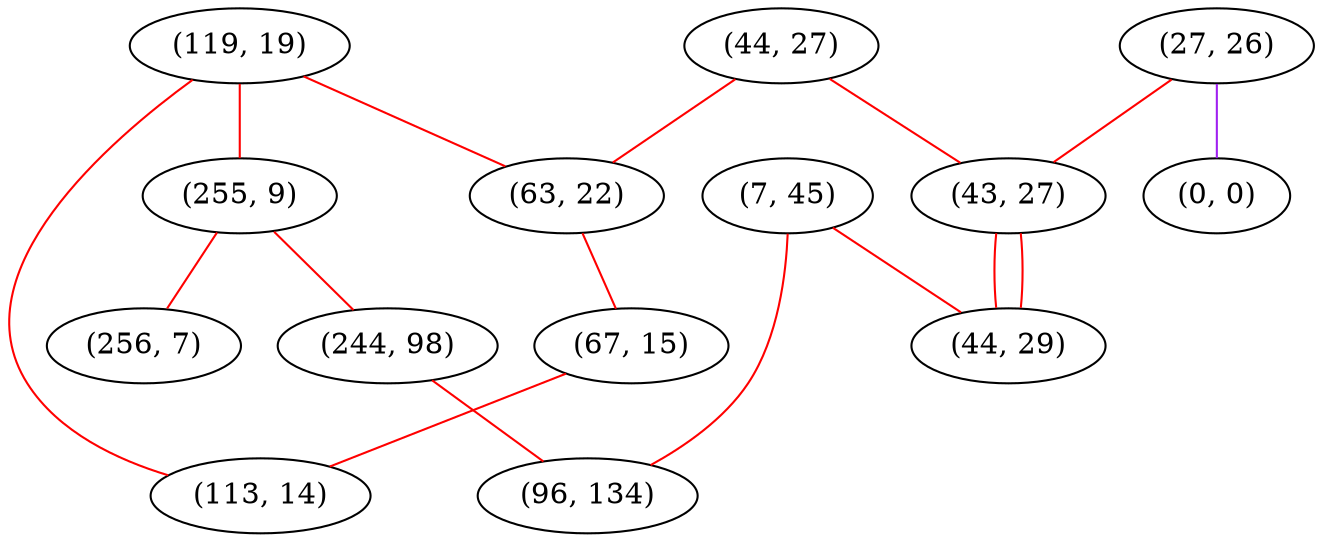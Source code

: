 graph "" {
"(119, 19)";
"(27, 26)";
"(0, 0)";
"(44, 27)";
"(255, 9)";
"(244, 98)";
"(7, 45)";
"(256, 7)";
"(96, 134)";
"(63, 22)";
"(43, 27)";
"(44, 29)";
"(67, 15)";
"(113, 14)";
"(119, 19)" -- "(63, 22)"  [color=red, key=0, weight=1];
"(119, 19)" -- "(113, 14)"  [color=red, key=0, weight=1];
"(119, 19)" -- "(255, 9)"  [color=red, key=0, weight=1];
"(27, 26)" -- "(0, 0)"  [color=purple, key=0, weight=4];
"(27, 26)" -- "(43, 27)"  [color=red, key=0, weight=1];
"(44, 27)" -- "(63, 22)"  [color=red, key=0, weight=1];
"(44, 27)" -- "(43, 27)"  [color=red, key=0, weight=1];
"(255, 9)" -- "(244, 98)"  [color=red, key=0, weight=1];
"(255, 9)" -- "(256, 7)"  [color=red, key=0, weight=1];
"(244, 98)" -- "(96, 134)"  [color=red, key=0, weight=1];
"(7, 45)" -- "(44, 29)"  [color=red, key=0, weight=1];
"(7, 45)" -- "(96, 134)"  [color=red, key=0, weight=1];
"(63, 22)" -- "(67, 15)"  [color=red, key=0, weight=1];
"(43, 27)" -- "(44, 29)"  [color=red, key=0, weight=1];
"(43, 27)" -- "(44, 29)"  [color=red, key=1, weight=1];
"(67, 15)" -- "(113, 14)"  [color=red, key=0, weight=1];
}
